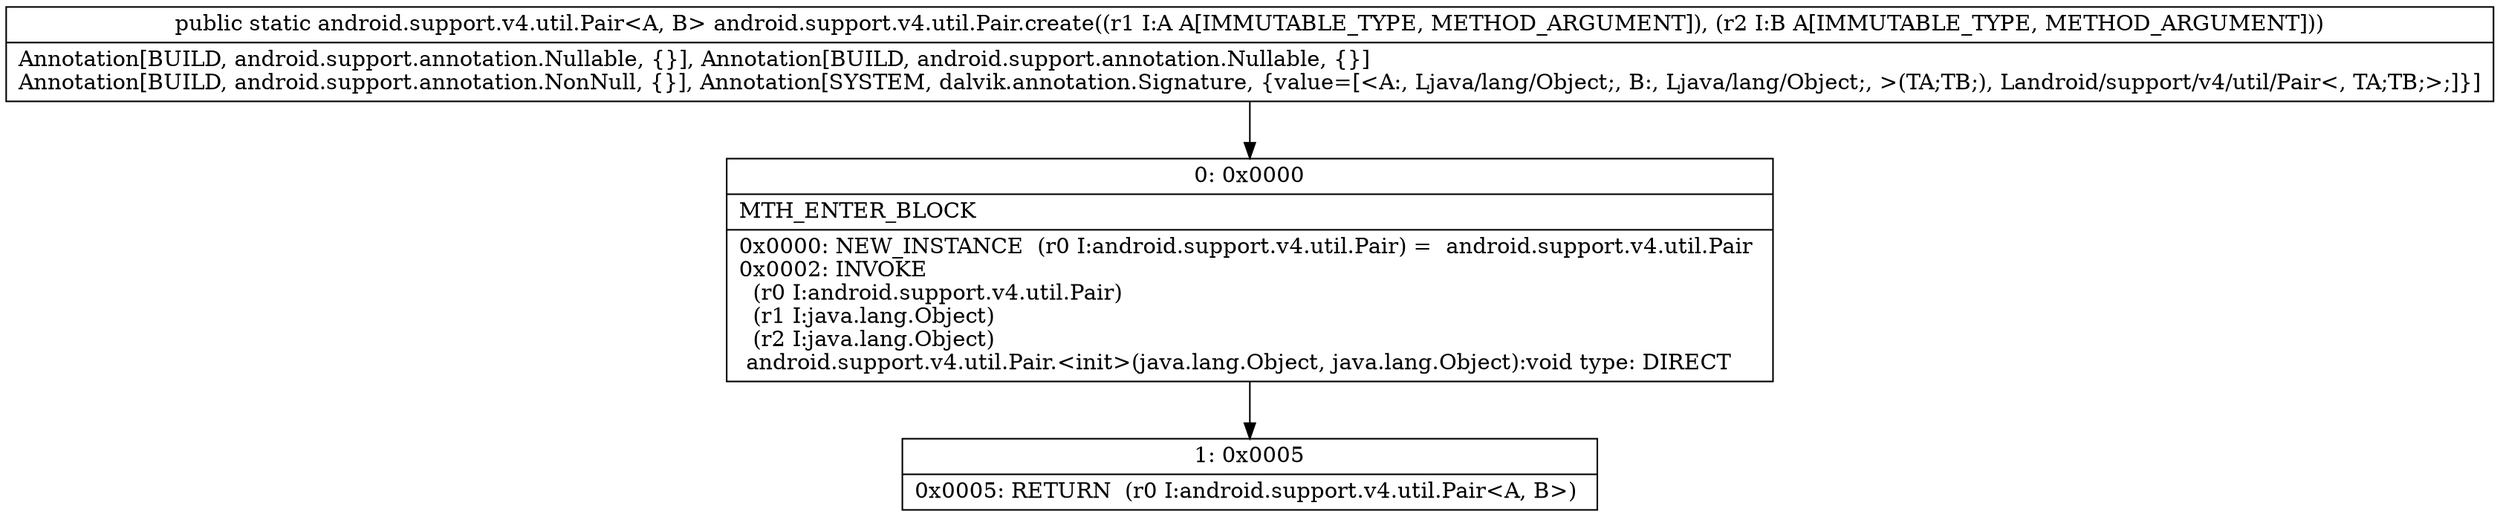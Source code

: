 digraph "CFG forandroid.support.v4.util.Pair.create(Ljava\/lang\/Object;Ljava\/lang\/Object;)Landroid\/support\/v4\/util\/Pair;" {
Node_0 [shape=record,label="{0\:\ 0x0000|MTH_ENTER_BLOCK\l|0x0000: NEW_INSTANCE  (r0 I:android.support.v4.util.Pair) =  android.support.v4.util.Pair \l0x0002: INVOKE  \l  (r0 I:android.support.v4.util.Pair)\l  (r1 I:java.lang.Object)\l  (r2 I:java.lang.Object)\l android.support.v4.util.Pair.\<init\>(java.lang.Object, java.lang.Object):void type: DIRECT \l}"];
Node_1 [shape=record,label="{1\:\ 0x0005|0x0005: RETURN  (r0 I:android.support.v4.util.Pair\<A, B\>) \l}"];
MethodNode[shape=record,label="{public static android.support.v4.util.Pair\<A, B\> android.support.v4.util.Pair.create((r1 I:A A[IMMUTABLE_TYPE, METHOD_ARGUMENT]), (r2 I:B A[IMMUTABLE_TYPE, METHOD_ARGUMENT]))  | Annotation[BUILD, android.support.annotation.Nullable, \{\}], Annotation[BUILD, android.support.annotation.Nullable, \{\}]\lAnnotation[BUILD, android.support.annotation.NonNull, \{\}], Annotation[SYSTEM, dalvik.annotation.Signature, \{value=[\<A:, Ljava\/lang\/Object;, B:, Ljava\/lang\/Object;, \>(TA;TB;), Landroid\/support\/v4\/util\/Pair\<, TA;TB;\>;]\}]\l}"];
MethodNode -> Node_0;
Node_0 -> Node_1;
}

